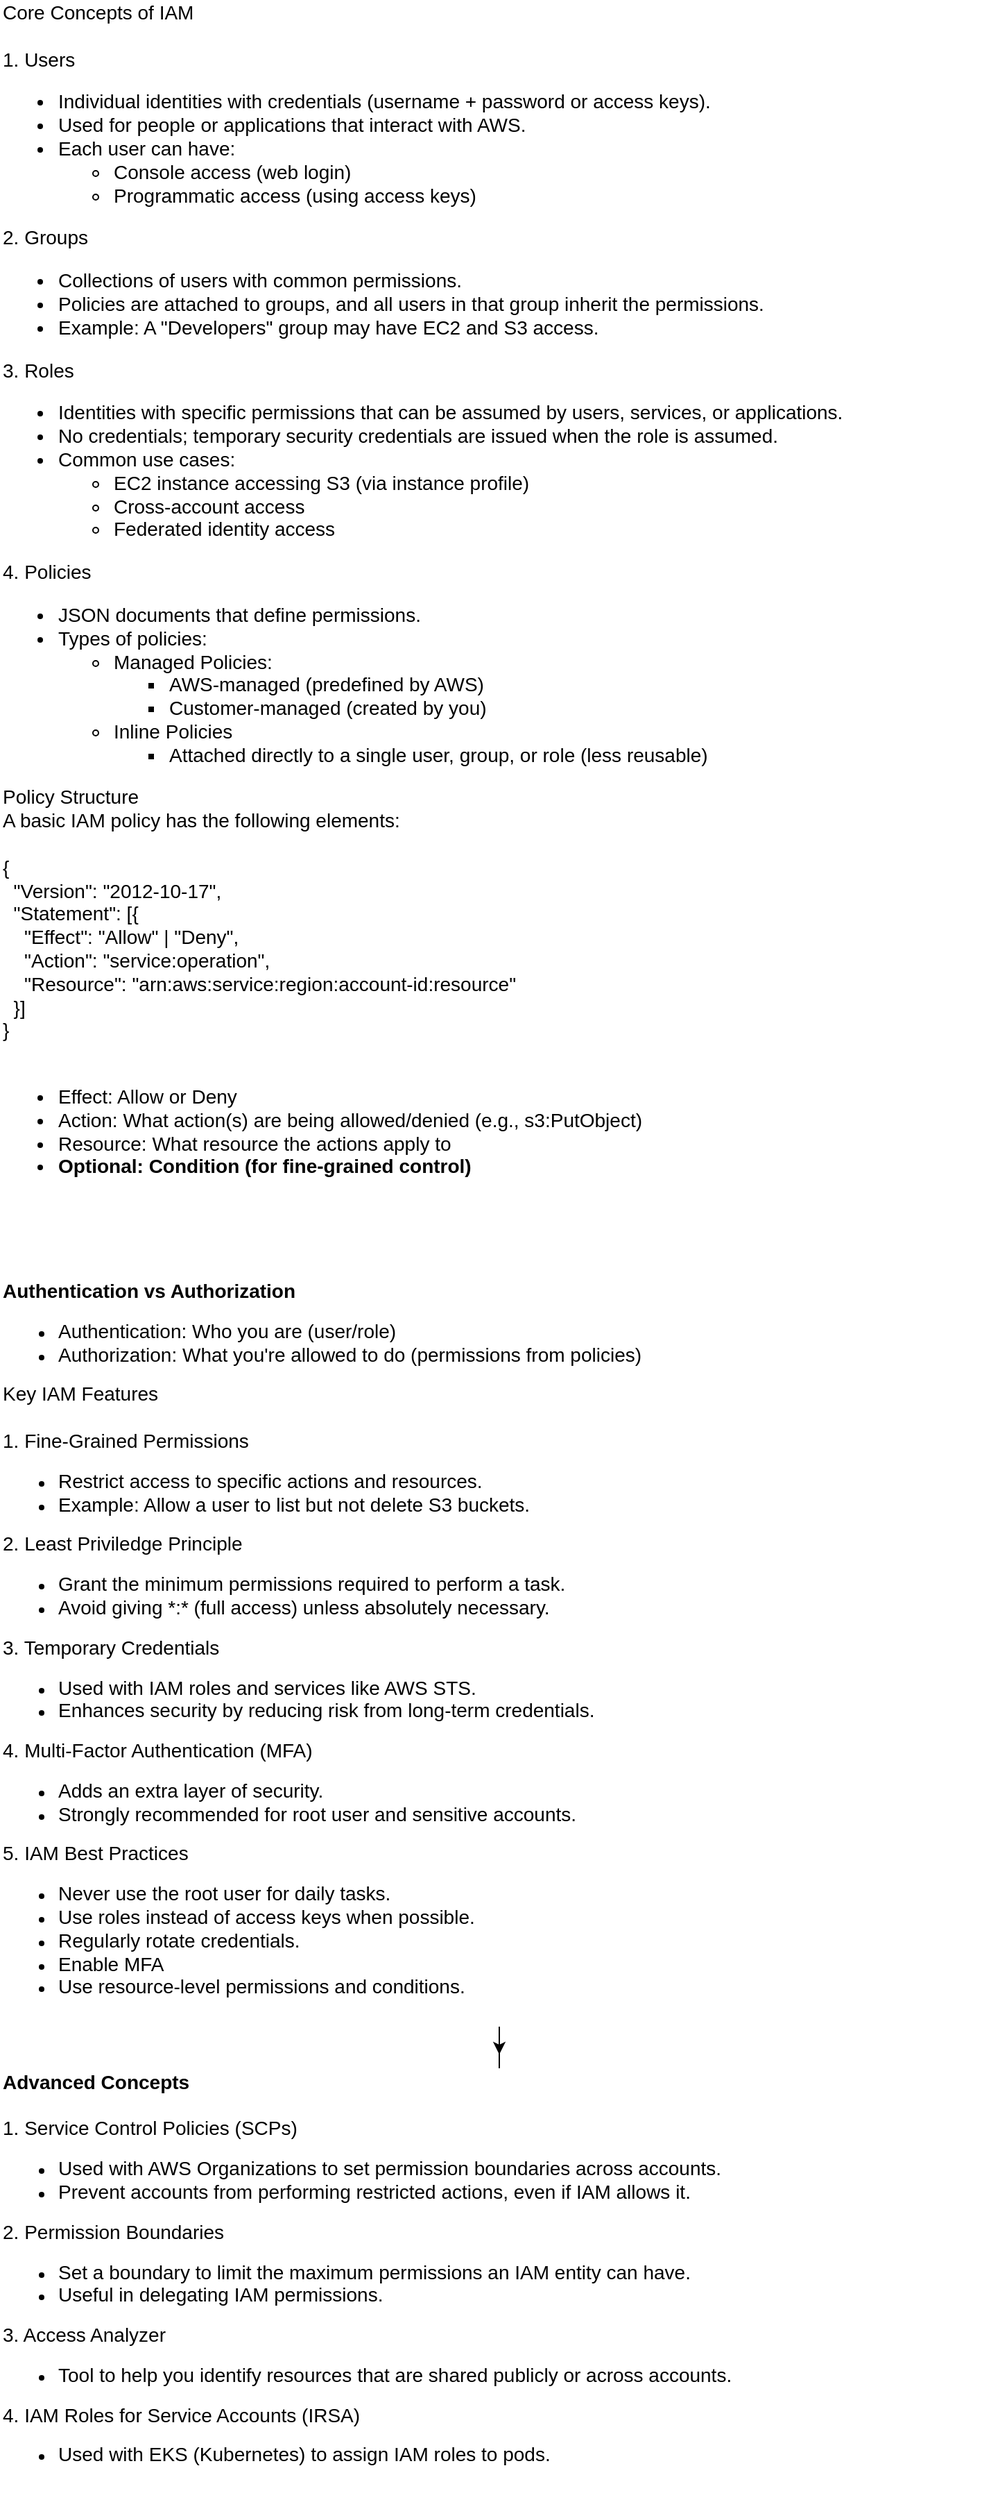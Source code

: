 <mxfile version="28.1.0">
  <diagram name="Page-1" id="dl4RVzg2kFL4uNjMC_r9">
    <mxGraphModel dx="1034" dy="570" grid="1" gridSize="10" guides="1" tooltips="1" connect="1" arrows="1" fold="1" page="1" pageScale="1" pageWidth="850" pageHeight="1100" math="0" shadow="0">
      <root>
        <mxCell id="0" />
        <mxCell id="1" parent="0" />
        <mxCell id="zTioTyktVtiZUpSan5QN-1" value="Core Concepts of IAM&amp;nbsp;&lt;div&gt;&lt;br&gt;&lt;/div&gt;&lt;div&gt;1. Users&lt;/div&gt;&lt;div&gt;&lt;ul&gt;&lt;li&gt;Individual identities with credentials (username + password or access keys).&lt;/li&gt;&lt;li&gt;Used for people or applications that interact with AWS.&lt;/li&gt;&lt;li&gt;Each user can have:&lt;/li&gt;&lt;ul&gt;&lt;li&gt;Console access (web login)&lt;/li&gt;&lt;li&gt;Programmatic access (using access keys)&lt;/li&gt;&lt;/ul&gt;&lt;/ul&gt;&lt;div&gt;2. Groups&amp;nbsp;&lt;/div&gt;&lt;/div&gt;&lt;div&gt;&lt;ul&gt;&lt;li&gt;Collections of users with common permissions.&lt;/li&gt;&lt;li&gt;Policies are attached to groups, and all users in that group inherit the permissions.&lt;/li&gt;&lt;li&gt;Example: A &quot;Developers&quot; group may have EC2 and S3 access.&lt;/li&gt;&lt;/ul&gt;&lt;div&gt;3. Roles&lt;/div&gt;&lt;/div&gt;&lt;div&gt;&lt;ul&gt;&lt;li&gt;Identities with specific permissions that can be assumed by users, services, or applications.&lt;/li&gt;&lt;li&gt;No credentials; temporary security credentials are issued when the role is assumed.&lt;/li&gt;&lt;li&gt;Common use cases:&lt;/li&gt;&lt;ul&gt;&lt;li&gt;EC2 instance accessing S3 (via instance profile)&lt;/li&gt;&lt;li&gt;Cross-account access&lt;/li&gt;&lt;li&gt;Federated identity access&lt;/li&gt;&lt;/ul&gt;&lt;/ul&gt;&lt;div&gt;4. Policies&lt;/div&gt;&lt;/div&gt;&lt;div&gt;&lt;ul&gt;&lt;li&gt;JSON documents that define permissions.&lt;/li&gt;&lt;li&gt;Types of policies:&lt;/li&gt;&lt;ul&gt;&lt;li&gt;Managed Policies:&lt;/li&gt;&lt;ul&gt;&lt;li&gt;AWS-managed (predefined by AWS)&lt;/li&gt;&lt;li&gt;Customer-managed (created by you)&lt;/li&gt;&lt;/ul&gt;&lt;li&gt;Inline Policies&lt;/li&gt;&lt;ul&gt;&lt;li&gt;Attached directly to a single user, group, or role (less reusable)&lt;/li&gt;&lt;/ul&gt;&lt;/ul&gt;&lt;/ul&gt;&lt;div&gt;Policy Structure&amp;nbsp;&lt;/div&gt;&lt;/div&gt;&lt;div&gt;A basic IAM policy has the following elements:&lt;/div&gt;&lt;div&gt;&lt;br&gt;&lt;/div&gt;&lt;div&gt;&lt;div&gt;{&lt;/div&gt;&lt;div&gt;&amp;nbsp; &quot;Version&quot;: &quot;2012-10-17&quot;,&lt;/div&gt;&lt;div&gt;&amp;nbsp; &quot;Statement&quot;: [{&lt;/div&gt;&lt;div&gt;&amp;nbsp; &amp;nbsp; &quot;Effect&quot;: &quot;Allow&quot; | &quot;Deny&quot;,&lt;/div&gt;&lt;div&gt;&amp;nbsp; &amp;nbsp; &quot;Action&quot;: &quot;service:operation&quot;,&lt;/div&gt;&lt;div&gt;&amp;nbsp; &amp;nbsp; &quot;Resource&quot;: &quot;arn:aws:service:region:account-id:resource&quot;&lt;/div&gt;&lt;div&gt;&amp;nbsp; }]&lt;/div&gt;&lt;div&gt;}&lt;/div&gt;&lt;/div&gt;&lt;div&gt;&lt;br&gt;&lt;/div&gt;&lt;div&gt;&lt;ul&gt;&lt;li&gt;Effect: Allow or Deny&lt;/li&gt;&lt;li&gt;Action: What action(s) are being allowed/denied (e.g., s3:PutObject)&lt;/li&gt;&lt;li&gt;Resource: What resource the actions apply to&amp;nbsp;&lt;/li&gt;&lt;li&gt;&lt;b&gt;Optional: Condition (for fine-grained control)&lt;/b&gt;&lt;/li&gt;&lt;/ul&gt;&lt;/div&gt;&lt;div&gt;&lt;br&gt;&lt;/div&gt;" style="text;html=1;align=left;verticalAlign=middle;whiteSpace=wrap;rounded=0;fontSize=14;" vertex="1" parent="1">
          <mxGeometry x="80" y="40" width="720" height="880" as="geometry" />
        </mxCell>
        <mxCell id="zTioTyktVtiZUpSan5QN-4" value="" style="edgeStyle=orthogonalEdgeStyle;rounded=0;orthogonalLoop=1;jettySize=auto;html=1;" edge="1" parent="1" source="zTioTyktVtiZUpSan5QN-2" target="zTioTyktVtiZUpSan5QN-3">
          <mxGeometry relative="1" as="geometry" />
        </mxCell>
        <mxCell id="zTioTyktVtiZUpSan5QN-2" value="&lt;font style=&quot;font-size: 14px;&quot;&gt;&lt;b&gt;Authentication vs Authorization&lt;/b&gt;&lt;/font&gt;&lt;div&gt;&lt;ul&gt;&lt;li&gt;&lt;font style=&quot;font-size: 14px;&quot;&gt;Authentication: Who you are (user/role)&lt;/font&gt;&lt;/li&gt;&lt;li&gt;&lt;font style=&quot;font-size: 14px;&quot;&gt;Authorization: What you&#39;re allowed to do (permissions from policies)&lt;/font&gt;&lt;/li&gt;&lt;/ul&gt;&lt;div&gt;&lt;span style=&quot;font-size: 14px;&quot;&gt;Key IAM Features&lt;/span&gt;&lt;/div&gt;&lt;/div&gt;&lt;div&gt;&lt;span style=&quot;font-size: 14px;&quot;&gt;&lt;br&gt;&lt;/span&gt;&lt;/div&gt;&lt;div&gt;&lt;span style=&quot;font-size: 14px;&quot;&gt;1. Fine-Grained Permissions&lt;/span&gt;&lt;/div&gt;&lt;div&gt;&lt;ul&gt;&lt;li&gt;&lt;span style=&quot;font-size: 14px;&quot;&gt;Restrict access to specific actions and resources.&lt;/span&gt;&lt;/li&gt;&lt;li&gt;&lt;span style=&quot;font-size: 14px;&quot;&gt;Example: Allow a user to list but not delete S3 buckets.&lt;/span&gt;&lt;/li&gt;&lt;/ul&gt;&lt;div&gt;&lt;span style=&quot;font-size: 14px;&quot;&gt;2. Least Priviledge Principle&lt;/span&gt;&lt;/div&gt;&lt;/div&gt;&lt;div&gt;&lt;ul&gt;&lt;li&gt;&lt;span style=&quot;font-size: 14px;&quot;&gt;Grant the minimum permissions required to perform a task.&lt;/span&gt;&lt;/li&gt;&lt;li&gt;&lt;span style=&quot;font-size: 14px;&quot;&gt;Avoid giving *:* (full access) unless absolutely necessary.&lt;/span&gt;&lt;/li&gt;&lt;/ul&gt;&lt;div&gt;&lt;span style=&quot;font-size: 14px;&quot;&gt;3. Temporary Credentials&lt;/span&gt;&lt;/div&gt;&lt;/div&gt;&lt;div&gt;&lt;ul&gt;&lt;li&gt;&lt;span style=&quot;font-size: 14px;&quot;&gt;Used with IAM roles and services like AWS STS.&lt;/span&gt;&lt;/li&gt;&lt;li&gt;&lt;span style=&quot;font-size: 14px;&quot;&gt;Enhances security by reducing risk from long-term credentials.&lt;/span&gt;&lt;/li&gt;&lt;/ul&gt;&lt;div&gt;&lt;span style=&quot;font-size: 14px;&quot;&gt;4. Multi-Factor Authentication (MFA)&lt;/span&gt;&lt;/div&gt;&lt;/div&gt;&lt;div&gt;&lt;ul&gt;&lt;li&gt;&lt;span style=&quot;font-size: 14px;&quot;&gt;Adds an extra layer of security.&lt;/span&gt;&lt;/li&gt;&lt;li&gt;&lt;span style=&quot;font-size: 14px;&quot;&gt;Strongly recommended for root user and sensitive accounts.&lt;/span&gt;&lt;/li&gt;&lt;/ul&gt;&lt;div&gt;&lt;span style=&quot;font-size: 14px;&quot;&gt;5. IAM Best Practices&lt;/span&gt;&lt;/div&gt;&lt;/div&gt;&lt;div&gt;&lt;ul&gt;&lt;li&gt;&lt;span style=&quot;font-size: 14px;&quot;&gt;Never use the root user for daily tasks.&lt;/span&gt;&lt;/li&gt;&lt;li&gt;&lt;span style=&quot;font-size: 14px;&quot;&gt;Use roles instead of access keys when possible.&lt;/span&gt;&lt;/li&gt;&lt;li&gt;&lt;span style=&quot;font-size: 14px;&quot;&gt;Regularly rotate credentials.&lt;/span&gt;&lt;/li&gt;&lt;li&gt;&lt;span style=&quot;font-size: 14px;&quot;&gt;Enable MFA&lt;/span&gt;&lt;/li&gt;&lt;li&gt;&lt;span style=&quot;font-size: 14px;&quot;&gt;Use resource-level permissions and conditions.&lt;/span&gt;&lt;/li&gt;&lt;/ul&gt;&lt;/div&gt;&lt;div&gt;&lt;span style=&quot;font-size: 14px;&quot;&gt;&lt;br&gt;&lt;/span&gt;&lt;/div&gt;" style="text;html=1;align=left;verticalAlign=middle;whiteSpace=wrap;rounded=0;" vertex="1" parent="1">
          <mxGeometry x="80" y="960" width="720" height="550" as="geometry" />
        </mxCell>
        <mxCell id="zTioTyktVtiZUpSan5QN-3" value="&lt;font style=&quot;font-size: 14px;&quot;&gt;&lt;b&gt;Advanced Concepts&lt;/b&gt;&lt;/font&gt;&lt;div&gt;&lt;font style=&quot;font-size: 14px;&quot;&gt;&lt;br&gt;&lt;/font&gt;&lt;/div&gt;&lt;div&gt;&lt;font style=&quot;font-size: 14px;&quot;&gt;1. Service Control Policies (SCPs)&lt;/font&gt;&lt;/div&gt;&lt;div&gt;&lt;ul&gt;&lt;li&gt;&lt;font style=&quot;font-size: 14px;&quot;&gt;Used with AWS Organizations to set permission boundaries across accounts.&lt;/font&gt;&lt;/li&gt;&lt;li&gt;&lt;font style=&quot;font-size: 14px;&quot;&gt;Prevent accounts from performing restricted actions, even if IAM allows it.&lt;/font&gt;&lt;/li&gt;&lt;/ul&gt;&lt;div&gt;&lt;span style=&quot;font-size: 14px;&quot;&gt;2. Permission Boundaries&lt;/span&gt;&lt;/div&gt;&lt;/div&gt;&lt;div&gt;&lt;ul&gt;&lt;li&gt;&lt;span style=&quot;font-size: 14px;&quot;&gt;Set a boundary to limit the maximum permissions an IAM entity can have.&lt;/span&gt;&lt;/li&gt;&lt;li&gt;&lt;span style=&quot;font-size: 14px;&quot;&gt;Useful in delegating IAM permissions.&lt;/span&gt;&lt;/li&gt;&lt;/ul&gt;&lt;div&gt;&lt;span style=&quot;font-size: 14px;&quot;&gt;3. Access Analyzer&lt;/span&gt;&lt;/div&gt;&lt;/div&gt;&lt;div&gt;&lt;ul&gt;&lt;li&gt;&lt;span style=&quot;font-size: 14px;&quot;&gt;Tool to help you identify resources that are shared publicly or across accounts.&lt;/span&gt;&lt;/li&gt;&lt;/ul&gt;&lt;div&gt;&lt;span style=&quot;font-size: 14px;&quot;&gt;4. IAM Roles for Service Accounts (IRSA)&lt;/span&gt;&lt;/div&gt;&lt;/div&gt;&lt;div&gt;&lt;ul&gt;&lt;li&gt;&lt;span style=&quot;font-size: 14px;&quot;&gt;Used with EKS (Kubernetes) to assign IAM roles to pods.&lt;/span&gt;&lt;/li&gt;&lt;/ul&gt;&lt;/div&gt;" style="text;html=1;align=left;verticalAlign=middle;whiteSpace=wrap;rounded=0;" vertex="1" parent="1">
          <mxGeometry x="80" y="1520" width="720" height="320" as="geometry" />
        </mxCell>
      </root>
    </mxGraphModel>
  </diagram>
</mxfile>
